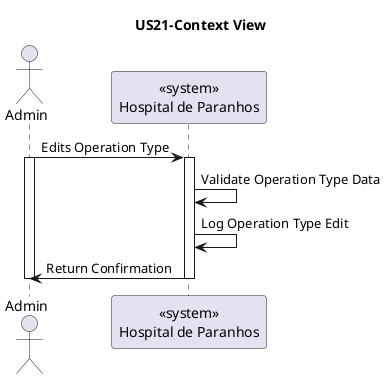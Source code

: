 @startuml


title US21-Context View

actor Admin as A
participant "<<system>>\nHospital de Paranhos" as S

A -> S : Edits Operation Type
activate A
activate S

S -> S : Validate Operation Type Data
S -> S : Log Operation Type Edit
S -> A : Return Confirmation
deactivate S
deactivate A



@enduml